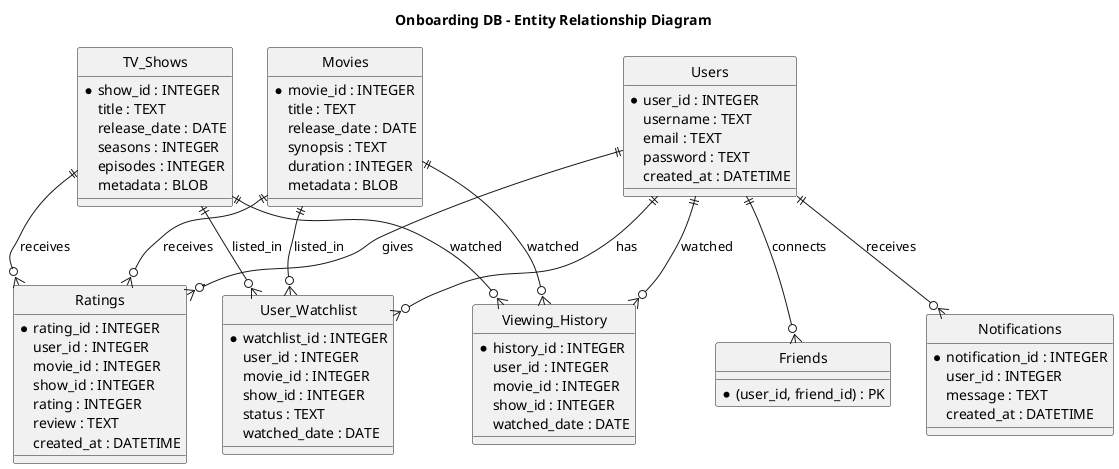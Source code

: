 @startuml
title Onboarding DB - Entity Relationship Diagram
hide circle
entity "Users" as users {
  * user_id : INTEGER
  username : TEXT
  email : TEXT
  password : TEXT
  created_at : DATETIME
}

entity "Movies" as movies {
  * movie_id : INTEGER
  title : TEXT
  release_date : DATE
  synopsis : TEXT
  duration : INTEGER
  metadata : BLOB
}

entity "TV_Shows" as tvshows {
  * show_id : INTEGER
  title : TEXT
  release_date : DATE
  seasons : INTEGER
  episodes : INTEGER
  metadata : BLOB
}

entity "User_Watchlist" as watchlist {
  * watchlist_id : INTEGER
  user_id : INTEGER
  movie_id : INTEGER
  show_id : INTEGER
  status : TEXT
  watched_date : DATE
}

entity "Ratings" as ratings {
  * rating_id : INTEGER
  user_id : INTEGER
  movie_id : INTEGER
  show_id : INTEGER
  rating : INTEGER
  review : TEXT
  created_at : DATETIME
}

entity "Viewing_History" as history {
  * history_id : INTEGER
  user_id : INTEGER
  movie_id : INTEGER
  show_id : INTEGER
  watched_date : DATE
}

entity "Friends" as friends {
  * (user_id, friend_id) : PK
}

entity "Notifications" as notifications {
  * notification_id : INTEGER
  user_id : INTEGER
  message : TEXT
  created_at : DATETIME
}

users ||--o{ watchlist : has
movies ||--o{ watchlist : listed_in
tvshows ||--o{ watchlist : listed_in

users ||--o{ ratings : gives
movies ||--o{ ratings : receives
tvshows ||--o{ ratings : receives

users ||--o{ history : watched
movies ||--o{ history : watched
tvshows ||--o{ history : watched

users ||--o{ friends : connects
users ||--o{ notifications : receives

@enduml
